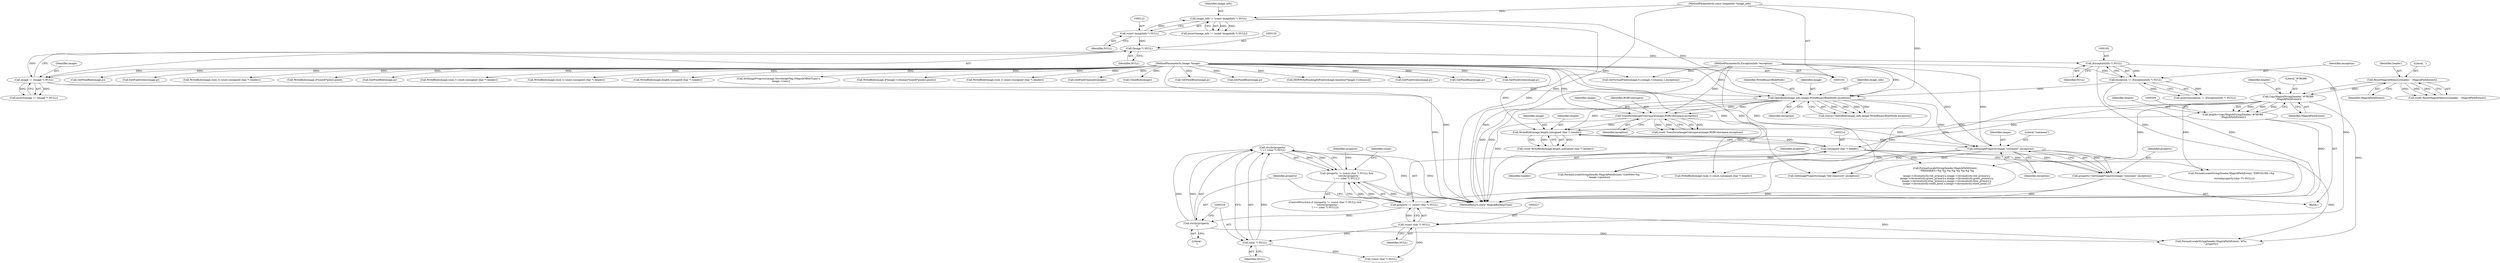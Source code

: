 digraph "0_ImageMagick_14e606db148d6ebcaae20f1e1d6d71903ca4a556@API" {
"1000229" [label="(Call,strchr(property,'\n') == (char *) NULL)"];
"1000230" [label="(Call,strchr(property,'\n'))"];
"1000224" [label="(Call,property != (const char *) NULL)"];
"1000216" [label="(Call,property=GetImageProperty(image,\"comment\",exception))"];
"1000218" [label="(Call,GetImageProperty(image,\"comment\",exception))"];
"1000210" [label="(Call,WriteBlob(image,length,(unsigned char *) header))"];
"1000192" [label="(Call,TransformImageColorspace(image,RGBColorspace,exception))"];
"1000172" [label="(Call,OpenBlob(image_info,image,WriteBinaryBlobMode,exception))"];
"1000120" [label="(Call,image_info != (const ImageInfo *) NULL)"];
"1000104" [label="(MethodParameterIn,const ImageInfo *image_info)"];
"1000122" [label="(Call,(const ImageInfo *) NULL)"];
"1000132" [label="(Call,image != (Image *) NULL)"];
"1000105" [label="(MethodParameterIn,Image *image)"];
"1000134" [label="(Call,(Image *) NULL)"];
"1000159" [label="(Call,exception != (ExceptionInfo *) NULL)"];
"1000106" [label="(MethodParameterIn,ExceptionInfo *exception)"];
"1000161" [label="(Call,(ExceptionInfo *) NULL)"];
"1000202" [label="(Call,length=CopyMagickString(header,\"#?RGBE\n\",MagickPathExtent))"];
"1000204" [label="(Call,CopyMagickString(header,\"#?RGBE\n\",MagickPathExtent))"];
"1000198" [label="(Call,ResetMagickMemory(header,' ',MagickPathExtent))"];
"1000213" [label="(Call,(unsigned char *) header)"];
"1000226" [label="(Call,(const char *) NULL)"];
"1000233" [label="(Call,(char *) NULL)"];
"1000223" [label="(Call,(property != (const char *) NULL) &&\n      (strchr(property,'\n') == (char *) NULL))"];
"1000219" [label="(Identifier,image)"];
"1000660" [label="(Call,GetPixelGreen(image,p))"];
"1000211" [label="(Identifier,image)"];
"1000246" [label="(Call,WriteBlob(image,(size_t) count,(unsigned char *) header))"];
"1000119" [label="(Call,assert(image_info != (const ImageInfo *) NULL))"];
"1000202" [label="(Call,length=CopyMagickString(header,\"#?RGBE\n\",MagickPathExtent))"];
"1000216" [label="(Call,property=GetImageProperty(image,\"comment\",exception))"];
"1000160" [label="(Identifier,exception)"];
"1000208" [label="(Call,(void) WriteBlob(image,length,(unsigned char *) header))"];
"1000105" [label="(MethodParameterIn,Image *image)"];
"1000418" [label="(Call,WriteBlob(image,(size_t) count,(unsigned char *) header))"];
"1000132" [label="(Call,image != (Image *) NULL)"];
"1000527" [label="(Call,WriteBlob(image,4*sizeof(*pixel),pixel))"];
"1000224" [label="(Call,property != (const char *) NULL)"];
"1000201" [label="(Identifier,MagickPathExtent)"];
"1000263" [label="(Call,(const char *) NULL)"];
"1000210" [label="(Call,WriteBlob(image,length,(unsigned char *) header))"];
"1000134" [label="(Call,(Image *) NULL)"];
"1000873" [label="(MethodReturn,static MagickBooleanType)"];
"1000588" [label="(Call,GetPixelRed(image,p))"];
"1000174" [label="(Identifier,image)"];
"1000378" [label="(Call,WriteBlob(image,(size_t) count,(unsigned char *) header))"];
"1000124" [label="(Identifier,NULL)"];
"1000107" [label="(Block,)"];
"1000231" [label="(Identifier,property)"];
"1000225" [label="(Identifier,property)"];
"1000195" [label="(Identifier,exception)"];
"1000306" [label="(Call,WriteBlob(image,(size_t) count,(unsigned char *) header))"];
"1000193" [label="(Identifier,image)"];
"1000269" [label="(Call,FormatLocaleString(header,MagickPathExtent,\"EXPOSURE=%g\n\",\n        strtod(property,(char **) NULL)))"];
"1000297" [label="(Call,FormatLocaleString(header,MagickPathExtent,\"GAMMA=%g\n\",image->gamma))"];
"1000235" [label="(Identifier,NULL)"];
"1000212" [label="(Identifier,length)"];
"1000172" [label="(Call,OpenBlob(image_info,image,WriteBinaryBlobMode,exception))"];
"1000120" [label="(Call,image_info != (const ImageInfo *) NULL)"];
"1000394" [label="(Call,WriteBlob(image,length,(unsigned char *) header))"];
"1000847" [label="(Call,SetImageProgress(image,SaveImageTag,(MagickOffsetType) y,\n      image->rows))"];
"1000173" [label="(Identifier,image_info)"];
"1000206" [label="(Literal,\"#?RGBE\n\")"];
"1000818" [label="(Call,WriteBlob(image,4*image->columns*sizeof(*pixels),pixels))"];
"1000226" [label="(Call,(const char *) NULL)"];
"1000280" [label="(Call,WriteBlob(image,(size_t) count,(unsigned char *) header))"];
"1000176" [label="(Identifier,exception)"];
"1000778" [label="(Call,GetPixelChannels(image))"];
"1000136" [label="(Identifier,NULL)"];
"1000869" [label="(Call,CloseBlob(image))"];
"1000133" [label="(Identifier,image)"];
"1000673" [label="(Call,GetPixelBlue(image,p))"];
"1000205" [label="(Identifier,header)"];
"1000121" [label="(Identifier,image_info)"];
"1000194" [label="(Identifier,RGBColorspace)"];
"1000464" [label="(Call,GetVirtualPixels(image,0,y,image->columns,1,exception))"];
"1000217" [label="(Identifier,property)"];
"1000255" [label="(Identifier,property)"];
"1000232" [label="(Literal,'\n')"];
"1000158" [label="(Call,assert(exception != (ExceptionInfo *) NULL))"];
"1000159" [label="(Call,exception != (ExceptionInfo *) NULL)"];
"1000618" [label="(Call,GetPixelBlue(image,p))"];
"1000122" [label="(Call,(const ImageInfo *) NULL)"];
"1000804" [label="(Call,HDRWriteRunlengthPixels(image,&pixels[i*image->columns]))"];
"1000595" [label="(Call,GetPixelGreen(image,p))"];
"1000215" [label="(Identifier,header)"];
"1000222" [label="(ControlStructure,if ((property != (const char *) NULL) &&\n      (strchr(property,'\n') == (char *) NULL)))"];
"1000190" [label="(Call,(void) TransformImageColorspace(image,RGBColorspace,exception))"];
"1000204" [label="(Call,CopyMagickString(header,\"#?RGBE\n\",MagickPathExtent))"];
"1000610" [label="(Call,GetPixelBlue(image,p))"];
"1000239" [label="(Call,FormatLocaleString(header,MagickPathExtent,\"#%s\n\",property))"];
"1000221" [label="(Identifier,exception)"];
"1000316" [label="(Call,FormatLocaleString(header,MagickPathExtent,\n    \"PRIMARIES=%g %g %g %g %g %g %g %g\n\",\n    image->chromaticity.red_primary.x,image->chromaticity.red_primary.y,\n    image->chromaticity.green_primary.x,image->chromaticity.green_primary.y,\n    image->chromaticity.blue_primary.x,image->chromaticity.blue_primary.y,\n    image->chromaticity.white_point.x,image->chromaticity.white_point.y))"];
"1000603" [label="(Call,GetPixelGreen(image,p))"];
"1000199" [label="(Identifier,header)"];
"1000218" [label="(Call,GetImageProperty(image,\"comment\",exception))"];
"1000213" [label="(Call,(unsigned char *) header)"];
"1000170" [label="(Call,status=OpenBlob(image_info,image,WriteBinaryBlobMode,exception))"];
"1000175" [label="(Identifier,WriteBinaryBlobMode)"];
"1000161" [label="(Call,(ExceptionInfo *) NULL)"];
"1000200" [label="(Literal,' ')"];
"1000207" [label="(Identifier,MagickPathExtent)"];
"1000163" [label="(Identifier,NULL)"];
"1000106" [label="(MethodParameterIn,ExceptionInfo *exception)"];
"1000203" [label="(Identifier,length)"];
"1000230" [label="(Call,strchr(property,'\n'))"];
"1000256" [label="(Call,GetImageProperty(image,\"hdr:exposure\",exception))"];
"1000104" [label="(MethodParameterIn,const ImageInfo *image_info)"];
"1000220" [label="(Literal,\"comment\")"];
"1000198" [label="(Call,ResetMagickMemory(header,' ',MagickPathExtent))"];
"1000233" [label="(Call,(char *) NULL)"];
"1000228" [label="(Identifier,NULL)"];
"1000192" [label="(Call,TransformImageColorspace(image,RGBColorspace,exception))"];
"1000196" [label="(Call,(void) ResetMagickMemory(header,' ',MagickPathExtent))"];
"1000223" [label="(Call,(property != (const char *) NULL) &&\n      (strchr(property,'\n') == (char *) NULL))"];
"1000647" [label="(Call,GetPixelRed(image,p))"];
"1000238" [label="(Identifier,count)"];
"1000131" [label="(Call,assert(image != (Image *) NULL))"];
"1000229" [label="(Call,strchr(property,'\n') == (char *) NULL)"];
"1000229" -> "1000223"  [label="AST: "];
"1000229" -> "1000233"  [label="CFG: "];
"1000230" -> "1000229"  [label="AST: "];
"1000233" -> "1000229"  [label="AST: "];
"1000223" -> "1000229"  [label="CFG: "];
"1000229" -> "1000873"  [label="DDG: "];
"1000229" -> "1000873"  [label="DDG: "];
"1000229" -> "1000223"  [label="DDG: "];
"1000229" -> "1000223"  [label="DDG: "];
"1000230" -> "1000229"  [label="DDG: "];
"1000230" -> "1000229"  [label="DDG: "];
"1000233" -> "1000229"  [label="DDG: "];
"1000230" -> "1000232"  [label="CFG: "];
"1000231" -> "1000230"  [label="AST: "];
"1000232" -> "1000230"  [label="AST: "];
"1000234" -> "1000230"  [label="CFG: "];
"1000224" -> "1000230"  [label="DDG: "];
"1000230" -> "1000239"  [label="DDG: "];
"1000224" -> "1000223"  [label="AST: "];
"1000224" -> "1000226"  [label="CFG: "];
"1000225" -> "1000224"  [label="AST: "];
"1000226" -> "1000224"  [label="AST: "];
"1000231" -> "1000224"  [label="CFG: "];
"1000223" -> "1000224"  [label="CFG: "];
"1000224" -> "1000223"  [label="DDG: "];
"1000224" -> "1000223"  [label="DDG: "];
"1000216" -> "1000224"  [label="DDG: "];
"1000226" -> "1000224"  [label="DDG: "];
"1000224" -> "1000239"  [label="DDG: "];
"1000216" -> "1000107"  [label="AST: "];
"1000216" -> "1000218"  [label="CFG: "];
"1000217" -> "1000216"  [label="AST: "];
"1000218" -> "1000216"  [label="AST: "];
"1000225" -> "1000216"  [label="CFG: "];
"1000216" -> "1000873"  [label="DDG: "];
"1000218" -> "1000216"  [label="DDG: "];
"1000218" -> "1000216"  [label="DDG: "];
"1000218" -> "1000216"  [label="DDG: "];
"1000218" -> "1000221"  [label="CFG: "];
"1000219" -> "1000218"  [label="AST: "];
"1000220" -> "1000218"  [label="AST: "];
"1000221" -> "1000218"  [label="AST: "];
"1000210" -> "1000218"  [label="DDG: "];
"1000105" -> "1000218"  [label="DDG: "];
"1000192" -> "1000218"  [label="DDG: "];
"1000172" -> "1000218"  [label="DDG: "];
"1000106" -> "1000218"  [label="DDG: "];
"1000218" -> "1000246"  [label="DDG: "];
"1000218" -> "1000256"  [label="DDG: "];
"1000218" -> "1000256"  [label="DDG: "];
"1000210" -> "1000208"  [label="AST: "];
"1000210" -> "1000213"  [label="CFG: "];
"1000211" -> "1000210"  [label="AST: "];
"1000212" -> "1000210"  [label="AST: "];
"1000213" -> "1000210"  [label="AST: "];
"1000208" -> "1000210"  [label="CFG: "];
"1000210" -> "1000208"  [label="DDG: "];
"1000210" -> "1000208"  [label="DDG: "];
"1000210" -> "1000208"  [label="DDG: "];
"1000192" -> "1000210"  [label="DDG: "];
"1000172" -> "1000210"  [label="DDG: "];
"1000105" -> "1000210"  [label="DDG: "];
"1000202" -> "1000210"  [label="DDG: "];
"1000213" -> "1000210"  [label="DDG: "];
"1000192" -> "1000190"  [label="AST: "];
"1000192" -> "1000195"  [label="CFG: "];
"1000193" -> "1000192"  [label="AST: "];
"1000194" -> "1000192"  [label="AST: "];
"1000195" -> "1000192"  [label="AST: "];
"1000190" -> "1000192"  [label="CFG: "];
"1000192" -> "1000873"  [label="DDG: "];
"1000192" -> "1000190"  [label="DDG: "];
"1000192" -> "1000190"  [label="DDG: "];
"1000192" -> "1000190"  [label="DDG: "];
"1000172" -> "1000192"  [label="DDG: "];
"1000172" -> "1000192"  [label="DDG: "];
"1000105" -> "1000192"  [label="DDG: "];
"1000106" -> "1000192"  [label="DDG: "];
"1000172" -> "1000170"  [label="AST: "];
"1000172" -> "1000176"  [label="CFG: "];
"1000173" -> "1000172"  [label="AST: "];
"1000174" -> "1000172"  [label="AST: "];
"1000175" -> "1000172"  [label="AST: "];
"1000176" -> "1000172"  [label="AST: "];
"1000170" -> "1000172"  [label="CFG: "];
"1000172" -> "1000873"  [label="DDG: "];
"1000172" -> "1000873"  [label="DDG: "];
"1000172" -> "1000873"  [label="DDG: "];
"1000172" -> "1000873"  [label="DDG: "];
"1000172" -> "1000170"  [label="DDG: "];
"1000172" -> "1000170"  [label="DDG: "];
"1000172" -> "1000170"  [label="DDG: "];
"1000172" -> "1000170"  [label="DDG: "];
"1000120" -> "1000172"  [label="DDG: "];
"1000104" -> "1000172"  [label="DDG: "];
"1000132" -> "1000172"  [label="DDG: "];
"1000105" -> "1000172"  [label="DDG: "];
"1000159" -> "1000172"  [label="DDG: "];
"1000106" -> "1000172"  [label="DDG: "];
"1000120" -> "1000119"  [label="AST: "];
"1000120" -> "1000122"  [label="CFG: "];
"1000121" -> "1000120"  [label="AST: "];
"1000122" -> "1000120"  [label="AST: "];
"1000119" -> "1000120"  [label="CFG: "];
"1000120" -> "1000873"  [label="DDG: "];
"1000120" -> "1000119"  [label="DDG: "];
"1000120" -> "1000119"  [label="DDG: "];
"1000104" -> "1000120"  [label="DDG: "];
"1000122" -> "1000120"  [label="DDG: "];
"1000104" -> "1000103"  [label="AST: "];
"1000104" -> "1000873"  [label="DDG: "];
"1000122" -> "1000124"  [label="CFG: "];
"1000123" -> "1000122"  [label="AST: "];
"1000124" -> "1000122"  [label="AST: "];
"1000122" -> "1000134"  [label="DDG: "];
"1000132" -> "1000131"  [label="AST: "];
"1000132" -> "1000134"  [label="CFG: "];
"1000133" -> "1000132"  [label="AST: "];
"1000134" -> "1000132"  [label="AST: "];
"1000131" -> "1000132"  [label="CFG: "];
"1000132" -> "1000873"  [label="DDG: "];
"1000132" -> "1000131"  [label="DDG: "];
"1000132" -> "1000131"  [label="DDG: "];
"1000105" -> "1000132"  [label="DDG: "];
"1000134" -> "1000132"  [label="DDG: "];
"1000105" -> "1000103"  [label="AST: "];
"1000105" -> "1000873"  [label="DDG: "];
"1000105" -> "1000246"  [label="DDG: "];
"1000105" -> "1000256"  [label="DDG: "];
"1000105" -> "1000280"  [label="DDG: "];
"1000105" -> "1000306"  [label="DDG: "];
"1000105" -> "1000378"  [label="DDG: "];
"1000105" -> "1000394"  [label="DDG: "];
"1000105" -> "1000418"  [label="DDG: "];
"1000105" -> "1000464"  [label="DDG: "];
"1000105" -> "1000527"  [label="DDG: "];
"1000105" -> "1000588"  [label="DDG: "];
"1000105" -> "1000595"  [label="DDG: "];
"1000105" -> "1000603"  [label="DDG: "];
"1000105" -> "1000610"  [label="DDG: "];
"1000105" -> "1000618"  [label="DDG: "];
"1000105" -> "1000647"  [label="DDG: "];
"1000105" -> "1000660"  [label="DDG: "];
"1000105" -> "1000673"  [label="DDG: "];
"1000105" -> "1000778"  [label="DDG: "];
"1000105" -> "1000804"  [label="DDG: "];
"1000105" -> "1000818"  [label="DDG: "];
"1000105" -> "1000847"  [label="DDG: "];
"1000105" -> "1000869"  [label="DDG: "];
"1000134" -> "1000136"  [label="CFG: "];
"1000135" -> "1000134"  [label="AST: "];
"1000136" -> "1000134"  [label="AST: "];
"1000134" -> "1000161"  [label="DDG: "];
"1000159" -> "1000158"  [label="AST: "];
"1000159" -> "1000161"  [label="CFG: "];
"1000160" -> "1000159"  [label="AST: "];
"1000161" -> "1000159"  [label="AST: "];
"1000158" -> "1000159"  [label="CFG: "];
"1000159" -> "1000873"  [label="DDG: "];
"1000159" -> "1000158"  [label="DDG: "];
"1000159" -> "1000158"  [label="DDG: "];
"1000106" -> "1000159"  [label="DDG: "];
"1000161" -> "1000159"  [label="DDG: "];
"1000106" -> "1000103"  [label="AST: "];
"1000106" -> "1000873"  [label="DDG: "];
"1000106" -> "1000256"  [label="DDG: "];
"1000106" -> "1000464"  [label="DDG: "];
"1000161" -> "1000163"  [label="CFG: "];
"1000162" -> "1000161"  [label="AST: "];
"1000163" -> "1000161"  [label="AST: "];
"1000161" -> "1000873"  [label="DDG: "];
"1000161" -> "1000226"  [label="DDG: "];
"1000202" -> "1000107"  [label="AST: "];
"1000202" -> "1000204"  [label="CFG: "];
"1000203" -> "1000202"  [label="AST: "];
"1000204" -> "1000202"  [label="AST: "];
"1000209" -> "1000202"  [label="CFG: "];
"1000202" -> "1000873"  [label="DDG: "];
"1000204" -> "1000202"  [label="DDG: "];
"1000204" -> "1000202"  [label="DDG: "];
"1000204" -> "1000202"  [label="DDG: "];
"1000204" -> "1000207"  [label="CFG: "];
"1000205" -> "1000204"  [label="AST: "];
"1000206" -> "1000204"  [label="AST: "];
"1000207" -> "1000204"  [label="AST: "];
"1000198" -> "1000204"  [label="DDG: "];
"1000198" -> "1000204"  [label="DDG: "];
"1000204" -> "1000213"  [label="DDG: "];
"1000204" -> "1000239"  [label="DDG: "];
"1000204" -> "1000269"  [label="DDG: "];
"1000204" -> "1000297"  [label="DDG: "];
"1000204" -> "1000316"  [label="DDG: "];
"1000198" -> "1000196"  [label="AST: "];
"1000198" -> "1000201"  [label="CFG: "];
"1000199" -> "1000198"  [label="AST: "];
"1000200" -> "1000198"  [label="AST: "];
"1000201" -> "1000198"  [label="AST: "];
"1000196" -> "1000198"  [label="CFG: "];
"1000198" -> "1000196"  [label="DDG: "];
"1000198" -> "1000196"  [label="DDG: "];
"1000198" -> "1000196"  [label="DDG: "];
"1000213" -> "1000215"  [label="CFG: "];
"1000214" -> "1000213"  [label="AST: "];
"1000215" -> "1000213"  [label="AST: "];
"1000213" -> "1000239"  [label="DDG: "];
"1000213" -> "1000269"  [label="DDG: "];
"1000213" -> "1000297"  [label="DDG: "];
"1000213" -> "1000316"  [label="DDG: "];
"1000226" -> "1000228"  [label="CFG: "];
"1000227" -> "1000226"  [label="AST: "];
"1000228" -> "1000226"  [label="AST: "];
"1000226" -> "1000233"  [label="DDG: "];
"1000226" -> "1000263"  [label="DDG: "];
"1000233" -> "1000235"  [label="CFG: "];
"1000234" -> "1000233"  [label="AST: "];
"1000235" -> "1000233"  [label="AST: "];
"1000233" -> "1000263"  [label="DDG: "];
"1000223" -> "1000222"  [label="AST: "];
"1000238" -> "1000223"  [label="CFG: "];
"1000255" -> "1000223"  [label="CFG: "];
"1000223" -> "1000873"  [label="DDG: "];
"1000223" -> "1000873"  [label="DDG: "];
}
